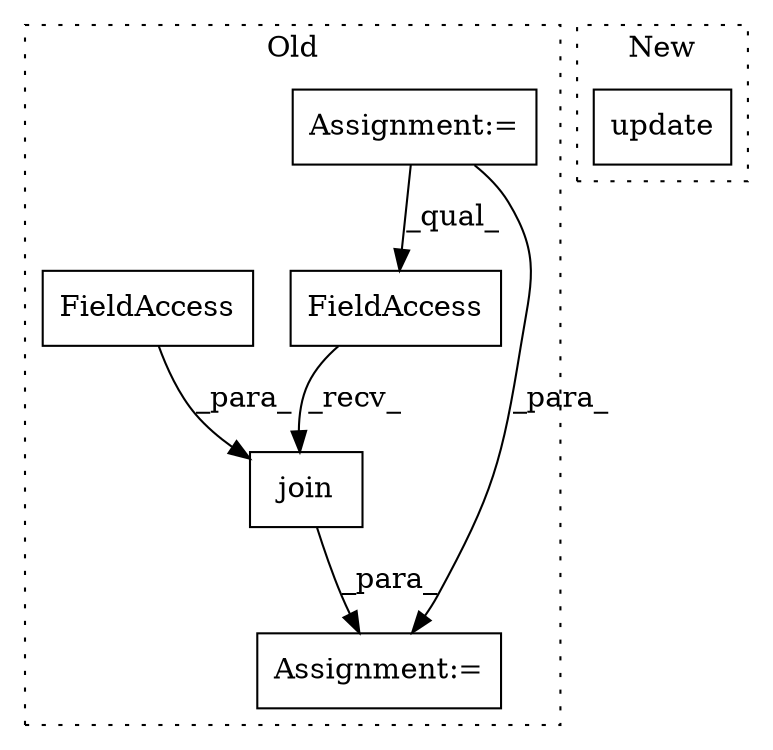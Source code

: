 digraph G {
subgraph cluster0 {
1 [label="join" a="32" s="11942,11994" l="5,1" shape="box"];
3 [label="FieldAccess" a="22" s="11934" l="7" shape="box"];
4 [label="Assignment:=" a="7" s="11560" l="2" shape="box"];
5 [label="FieldAccess" a="22" s="11947" l="24" shape="box"];
6 [label="Assignment:=" a="7" s="11933" l="1" shape="box"];
label = "Old";
style="dotted";
}
subgraph cluster1 {
2 [label="update" a="32" s="17287,17305" l="7,1" shape="box"];
label = "New";
style="dotted";
}
1 -> 6 [label="_para_"];
3 -> 1 [label="_recv_"];
4 -> 3 [label="_qual_"];
4 -> 6 [label="_para_"];
5 -> 1 [label="_para_"];
}